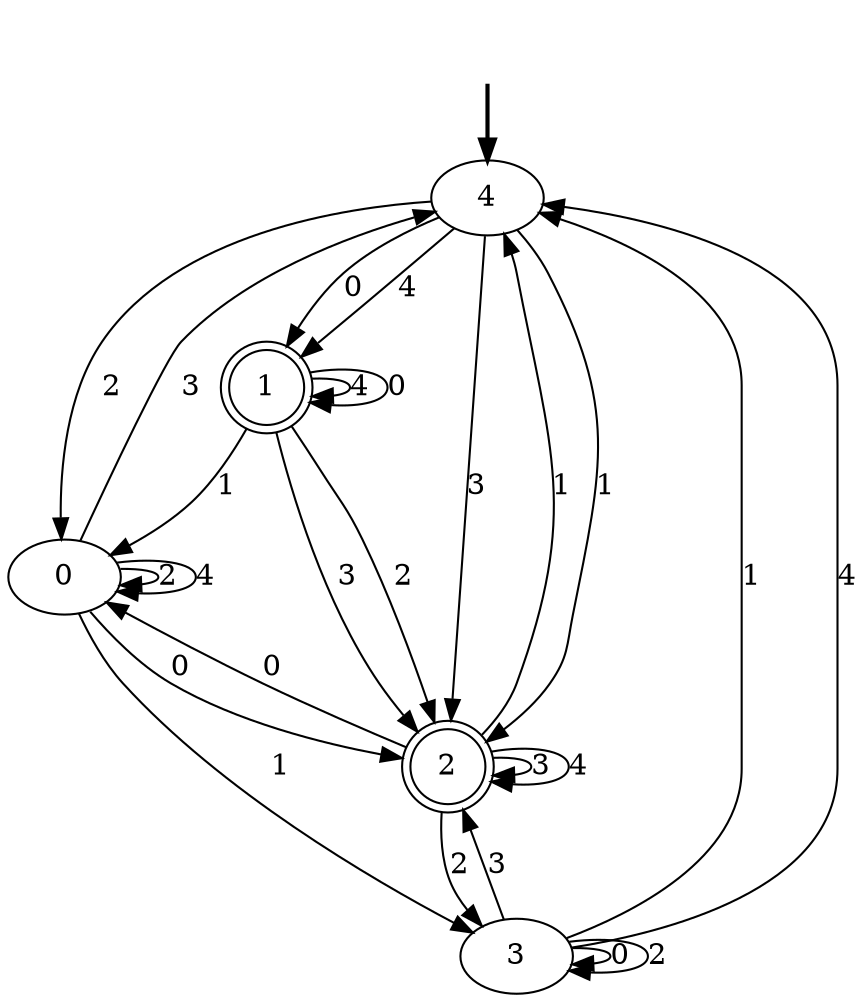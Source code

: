 digraph {
	fake [style=invisible]
	0
	1 [shape=doublecircle]
	2 [shape=doublecircle]
	3
	4 [root=true]
	fake -> 4 [style=bold]
	3 -> 3 [label=0]
	1 -> 1 [label=4]
	0 -> 0 [label=2]
	1 -> 2 [label=3]
	0 -> 0 [label=4]
	2 -> 2 [label=3]
	2 -> 3 [label=2]
	3 -> 4 [label=1]
	2 -> 0 [label=0]
	0 -> 4 [label=3]
	2 -> 2 [label=4]
	0 -> 2 [label=0]
	2 -> 4 [label=1]
	3 -> 4 [label=4]
	4 -> 1 [label=0]
	1 -> 2 [label=2]
	4 -> 1 [label=4]
	3 -> 2 [label=3]
	3 -> 3 [label=2]
	0 -> 3 [label=1]
	4 -> 2 [label=3]
	1 -> 1 [label=0]
	4 -> 0 [label=2]
	1 -> 0 [label=1]
	4 -> 2 [label=1]
}
